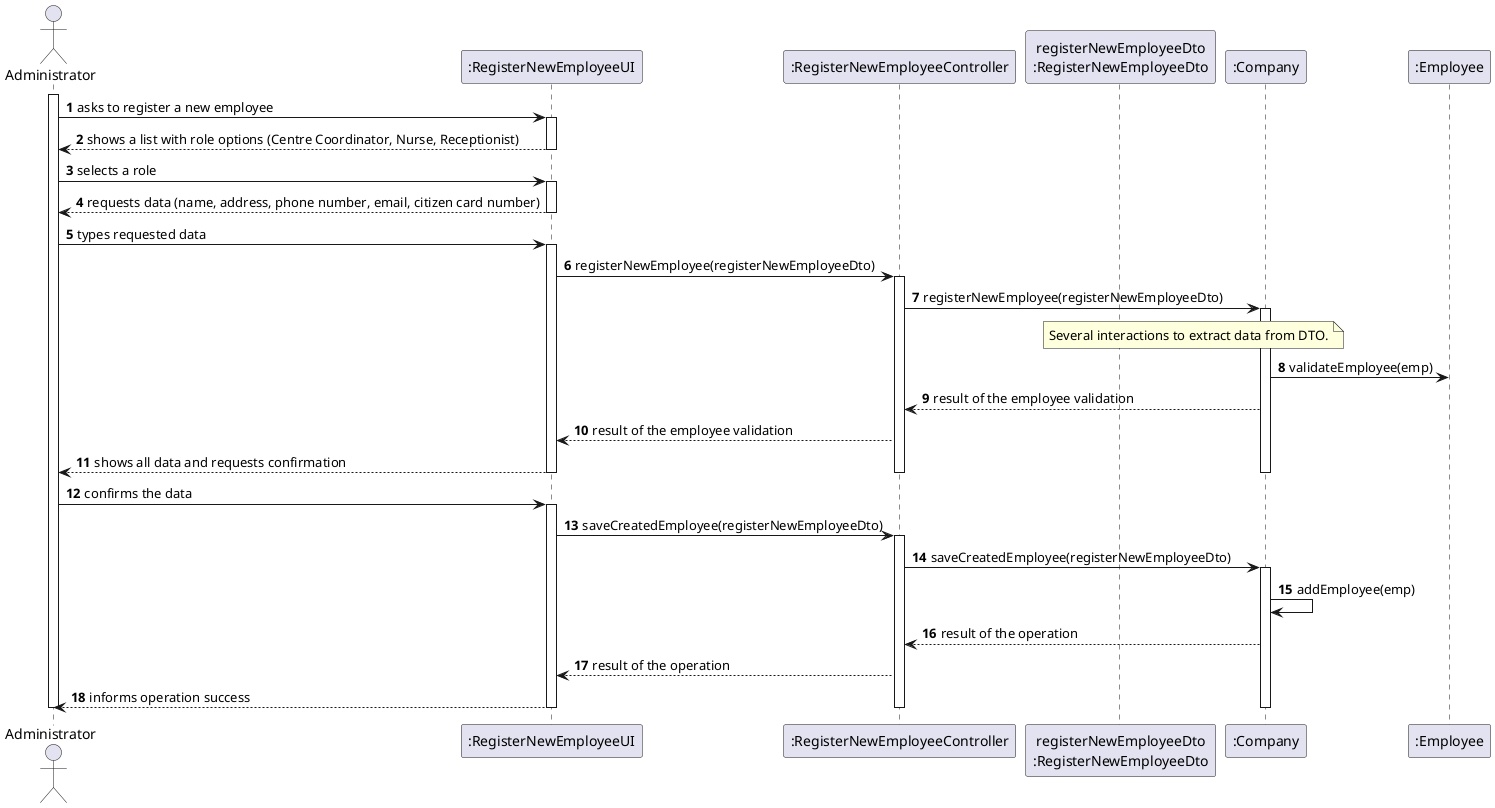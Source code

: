 @startuml
autonumber

actor "Administrator" as A

participant ":RegisterNewEmployeeUI" as UI
participant ":RegisterNewEmployeeController" as CTRL
participant "registerNewEmployeeDto\n:RegisterNewEmployeeDto" as DTO
participant ":Company" as C
participant ":Employee" as E

activate A
A -> UI : asks to register a new employee
activate UI
UI --> A : shows a list with role options (Centre Coordinator, Nurse, Receptionist)
deactivate UI

A -> UI : selects a role
activate UI
UI --> A : requests data (name, address, phone number, email, citizen card number)
deactivate UI

A -> UI : types requested data
activate UI

UI -> CTRL : registerNewEmployee(registerNewEmployeeDto)
activate CTRL

CTRL -> C : registerNewEmployee(registerNewEmployeeDto)

note over DTO, C : Several interactions to extract data from DTO.

activate C
C -> E : validateEmployee(emp)

C --> CTRL : result of the employee validation

CTRL --> UI : result of the employee validation

UI --> A: shows all data and requests confirmation

deactivate E
deactivate C
deactivate CTRL
deactivate UI

A -> UI : confirms the data
activate UI
UI -> CTRL : saveCreatedEmployee(registerNewEmployeeDto)
activate CTRL
CTRL -> C : saveCreatedEmployee(registerNewEmployeeDto)
activate C

C -> C : addEmployee(emp)

C --> CTRL : result of the operation

CTRL --> UI: result of the operation

UI --> A : informs operation success

deactivate C
deactivate CTRL
deactivate UI
deactivate A

@enduml
